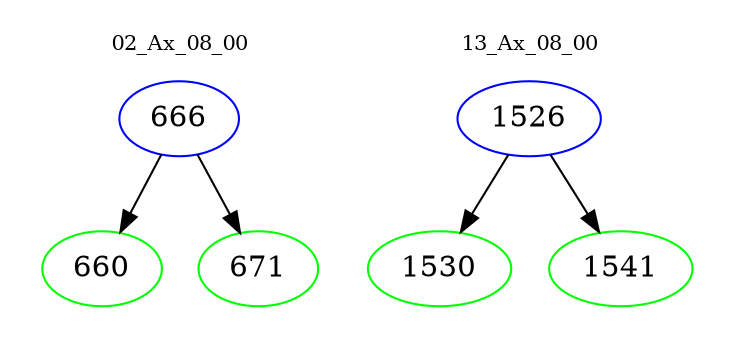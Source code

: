 digraph{
subgraph cluster_0 {
color = white
label = "02_Ax_08_00";
fontsize=10;
T0_666 [label="666", color="blue"]
T0_666 -> T0_660 [color="black"]
T0_660 [label="660", color="green"]
T0_666 -> T0_671 [color="black"]
T0_671 [label="671", color="green"]
}
subgraph cluster_1 {
color = white
label = "13_Ax_08_00";
fontsize=10;
T1_1526 [label="1526", color="blue"]
T1_1526 -> T1_1530 [color="black"]
T1_1530 [label="1530", color="green"]
T1_1526 -> T1_1541 [color="black"]
T1_1541 [label="1541", color="green"]
}
}
